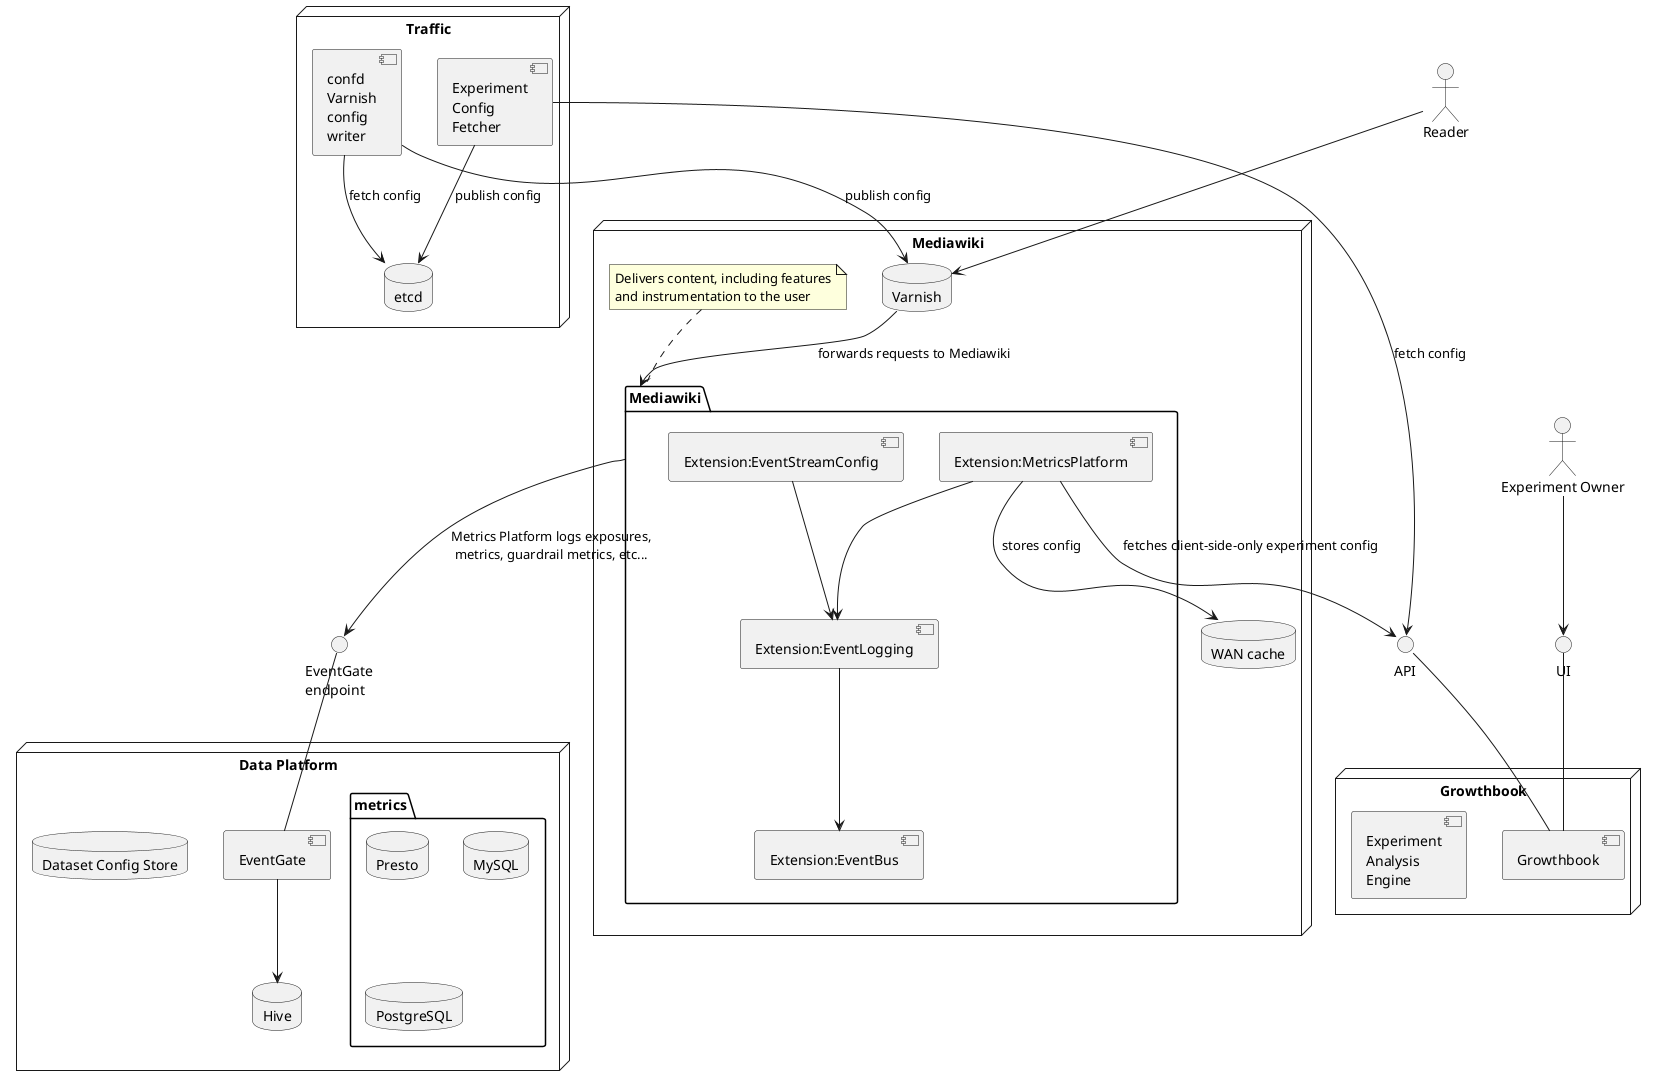 @startuml
'https://plantuml.com/component-diagram

() UI
() API
actor "Experiment Owner" as ExpOwner
ExpOwner --> UI
node Growthbook as gb {
  UI -- [Growthbook]
  API -- [Growthbook]
  [Experiment\nAnalysis\nEngine]
}


() "EventGate\nendpoint" as eventgate_API
node "Data Platform" as dp {
  [EventGate] -up- eventgate_API

  database Hive
  [EventGate] --> Hive

  database "Dataset Config Store" as dataset_config_store

  package metrics {
    database Presto
    database MySQL
    database PostgreSQL
  }
}


node Mediawiki as mw {
  database Varnish

  Varnish --> [Mediawiki]: forwards requests to Mediawiki

  package Mediawiki {
    [Extension:EventStreamConfig]
    [Extension:MetricsPlatform]
    [Extension:EventLogging]
    [Extension:EventBus]

    [Extension:EventStreamConfig] --> [Extension:EventLogging]
    [Extension:MetricsPlatform] --> [Extension:EventLogging]
    [Extension:EventLogging] --> [Extension:EventBus]
  }

  note top of Mediawiki
    Delivers content, including features
    and instrumentation to the user
  end note

  database "WAN cache" as wan_cache

  [Extension:MetricsPlatform] --> API: fetches client-side-only experiment config
  [Extension:MetricsPlatform] --> wan_cache: stores config

  Mediawiki --> eventgate_API: Metrics Platform logs exposures,\nmetrics, guardrail metrics, etc...
}
actor Reader
Reader --> Varnish


node Traffic {
  database etcd

  [Experiment\nConfig\nFetcher] --> API: fetch config
  [Experiment\nConfig\nFetcher] --> etcd: publish config

  [confd\nVarnish\nconfig\nwriter] --> etcd: fetch config
  [confd\nVarnish\nconfig\nwriter] --> Varnish: publish config
}




@enduml
